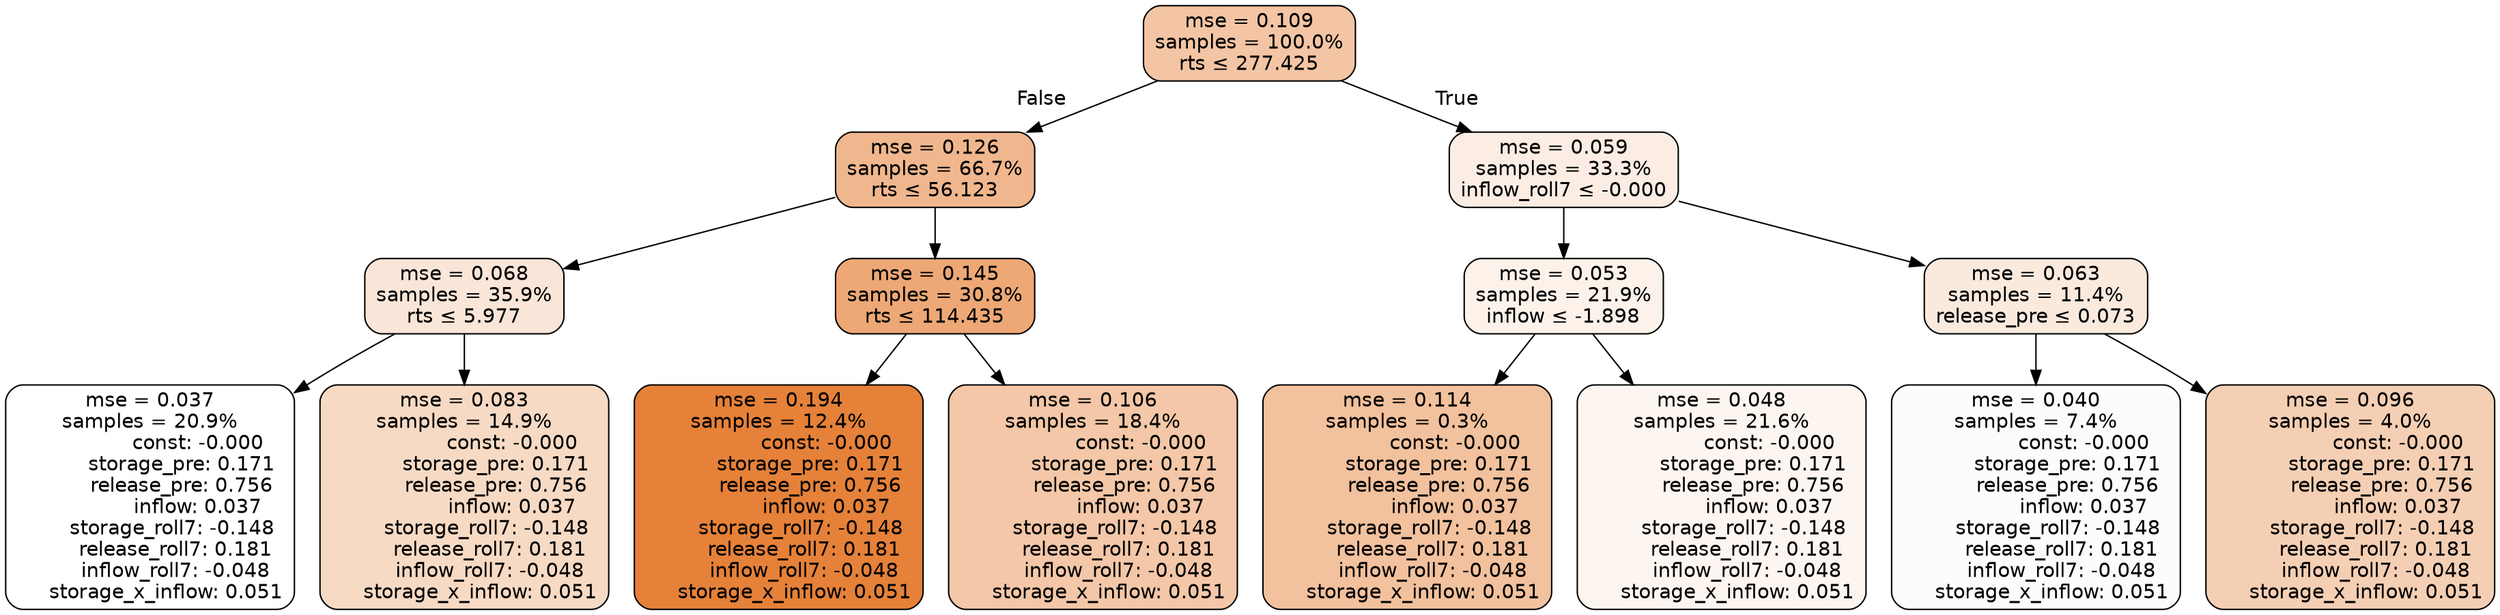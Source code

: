 digraph tree {
node [shape=rectangle, style="filled, rounded", color="black", fontname=helvetica] ;
edge [fontname=helvetica] ;
	"0" [label="mse = 0.109
samples = 100.0%
rts &le; 277.425", fillcolor="#f3c5a4"]
	"1" [label="mse = 0.126
samples = 66.7%
rts &le; 56.123", fillcolor="#f0b78e"]
	"2" [label="mse = 0.068
samples = 35.9%
rts &le; 5.977", fillcolor="#f9e6d8"]
	"3" [label="mse = 0.037
samples = 20.9%
               const: -0.000
          storage_pre: 0.171
          release_pre: 0.756
               inflow: 0.037
       storage_roll7: -0.148
        release_roll7: 0.181
        inflow_roll7: -0.048
     storage_x_inflow: 0.051", fillcolor="#ffffff"]
	"4" [label="mse = 0.083
samples = 14.9%
               const: -0.000
          storage_pre: 0.171
          release_pre: 0.756
               inflow: 0.037
       storage_roll7: -0.148
        release_roll7: 0.181
        inflow_roll7: -0.048
     storage_x_inflow: 0.051", fillcolor="#f7dac4"]
	"5" [label="mse = 0.145
samples = 30.8%
rts &le; 114.435", fillcolor="#eda876"]
	"6" [label="mse = 0.194
samples = 12.4%
               const: -0.000
          storage_pre: 0.171
          release_pre: 0.756
               inflow: 0.037
       storage_roll7: -0.148
        release_roll7: 0.181
        inflow_roll7: -0.048
     storage_x_inflow: 0.051", fillcolor="#e58139"]
	"7" [label="mse = 0.106
samples = 18.4%
               const: -0.000
          storage_pre: 0.171
          release_pre: 0.756
               inflow: 0.037
       storage_roll7: -0.148
        release_roll7: 0.181
        inflow_roll7: -0.048
     storage_x_inflow: 0.051", fillcolor="#f3c7a7"]
	"8" [label="mse = 0.059
samples = 33.3%
inflow_roll7 &le; -0.000", fillcolor="#fbede3"]
	"9" [label="mse = 0.053
samples = 21.9%
inflow &le; -1.898", fillcolor="#fcf2ea"]
	"10" [label="mse = 0.114
samples = 0.3%
               const: -0.000
          storage_pre: 0.171
          release_pre: 0.756
               inflow: 0.037
       storage_roll7: -0.148
        release_roll7: 0.181
        inflow_roll7: -0.048
     storage_x_inflow: 0.051", fillcolor="#f2c19d"]
	"11" [label="mse = 0.048
samples = 21.6%
               const: -0.000
          storage_pre: 0.171
          release_pre: 0.756
               inflow: 0.037
       storage_roll7: -0.148
        release_roll7: 0.181
        inflow_roll7: -0.048
     storage_x_inflow: 0.051", fillcolor="#fdf5f0"]
	"12" [label="mse = 0.063
samples = 11.4%
release_pre &le; 0.073", fillcolor="#faeade"]
	"13" [label="mse = 0.040
samples = 7.4%
               const: -0.000
          storage_pre: 0.171
          release_pre: 0.756
               inflow: 0.037
       storage_roll7: -0.148
        release_roll7: 0.181
        inflow_roll7: -0.048
     storage_x_inflow: 0.051", fillcolor="#fefcfb"]
	"14" [label="mse = 0.096
samples = 4.0%
               const: -0.000
          storage_pre: 0.171
          release_pre: 0.756
               inflow: 0.037
       storage_roll7: -0.148
        release_roll7: 0.181
        inflow_roll7: -0.048
     storage_x_inflow: 0.051", fillcolor="#f5cfb4"]

	"0" -> "1" [labeldistance=2.5, labelangle=45, headlabel="False"]
	"1" -> "2"
	"2" -> "3"
	"2" -> "4"
	"1" -> "5"
	"5" -> "6"
	"5" -> "7"
	"0" -> "8" [labeldistance=2.5, labelangle=-45, headlabel="True"]
	"8" -> "9"
	"9" -> "10"
	"9" -> "11"
	"8" -> "12"
	"12" -> "13"
	"12" -> "14"
}